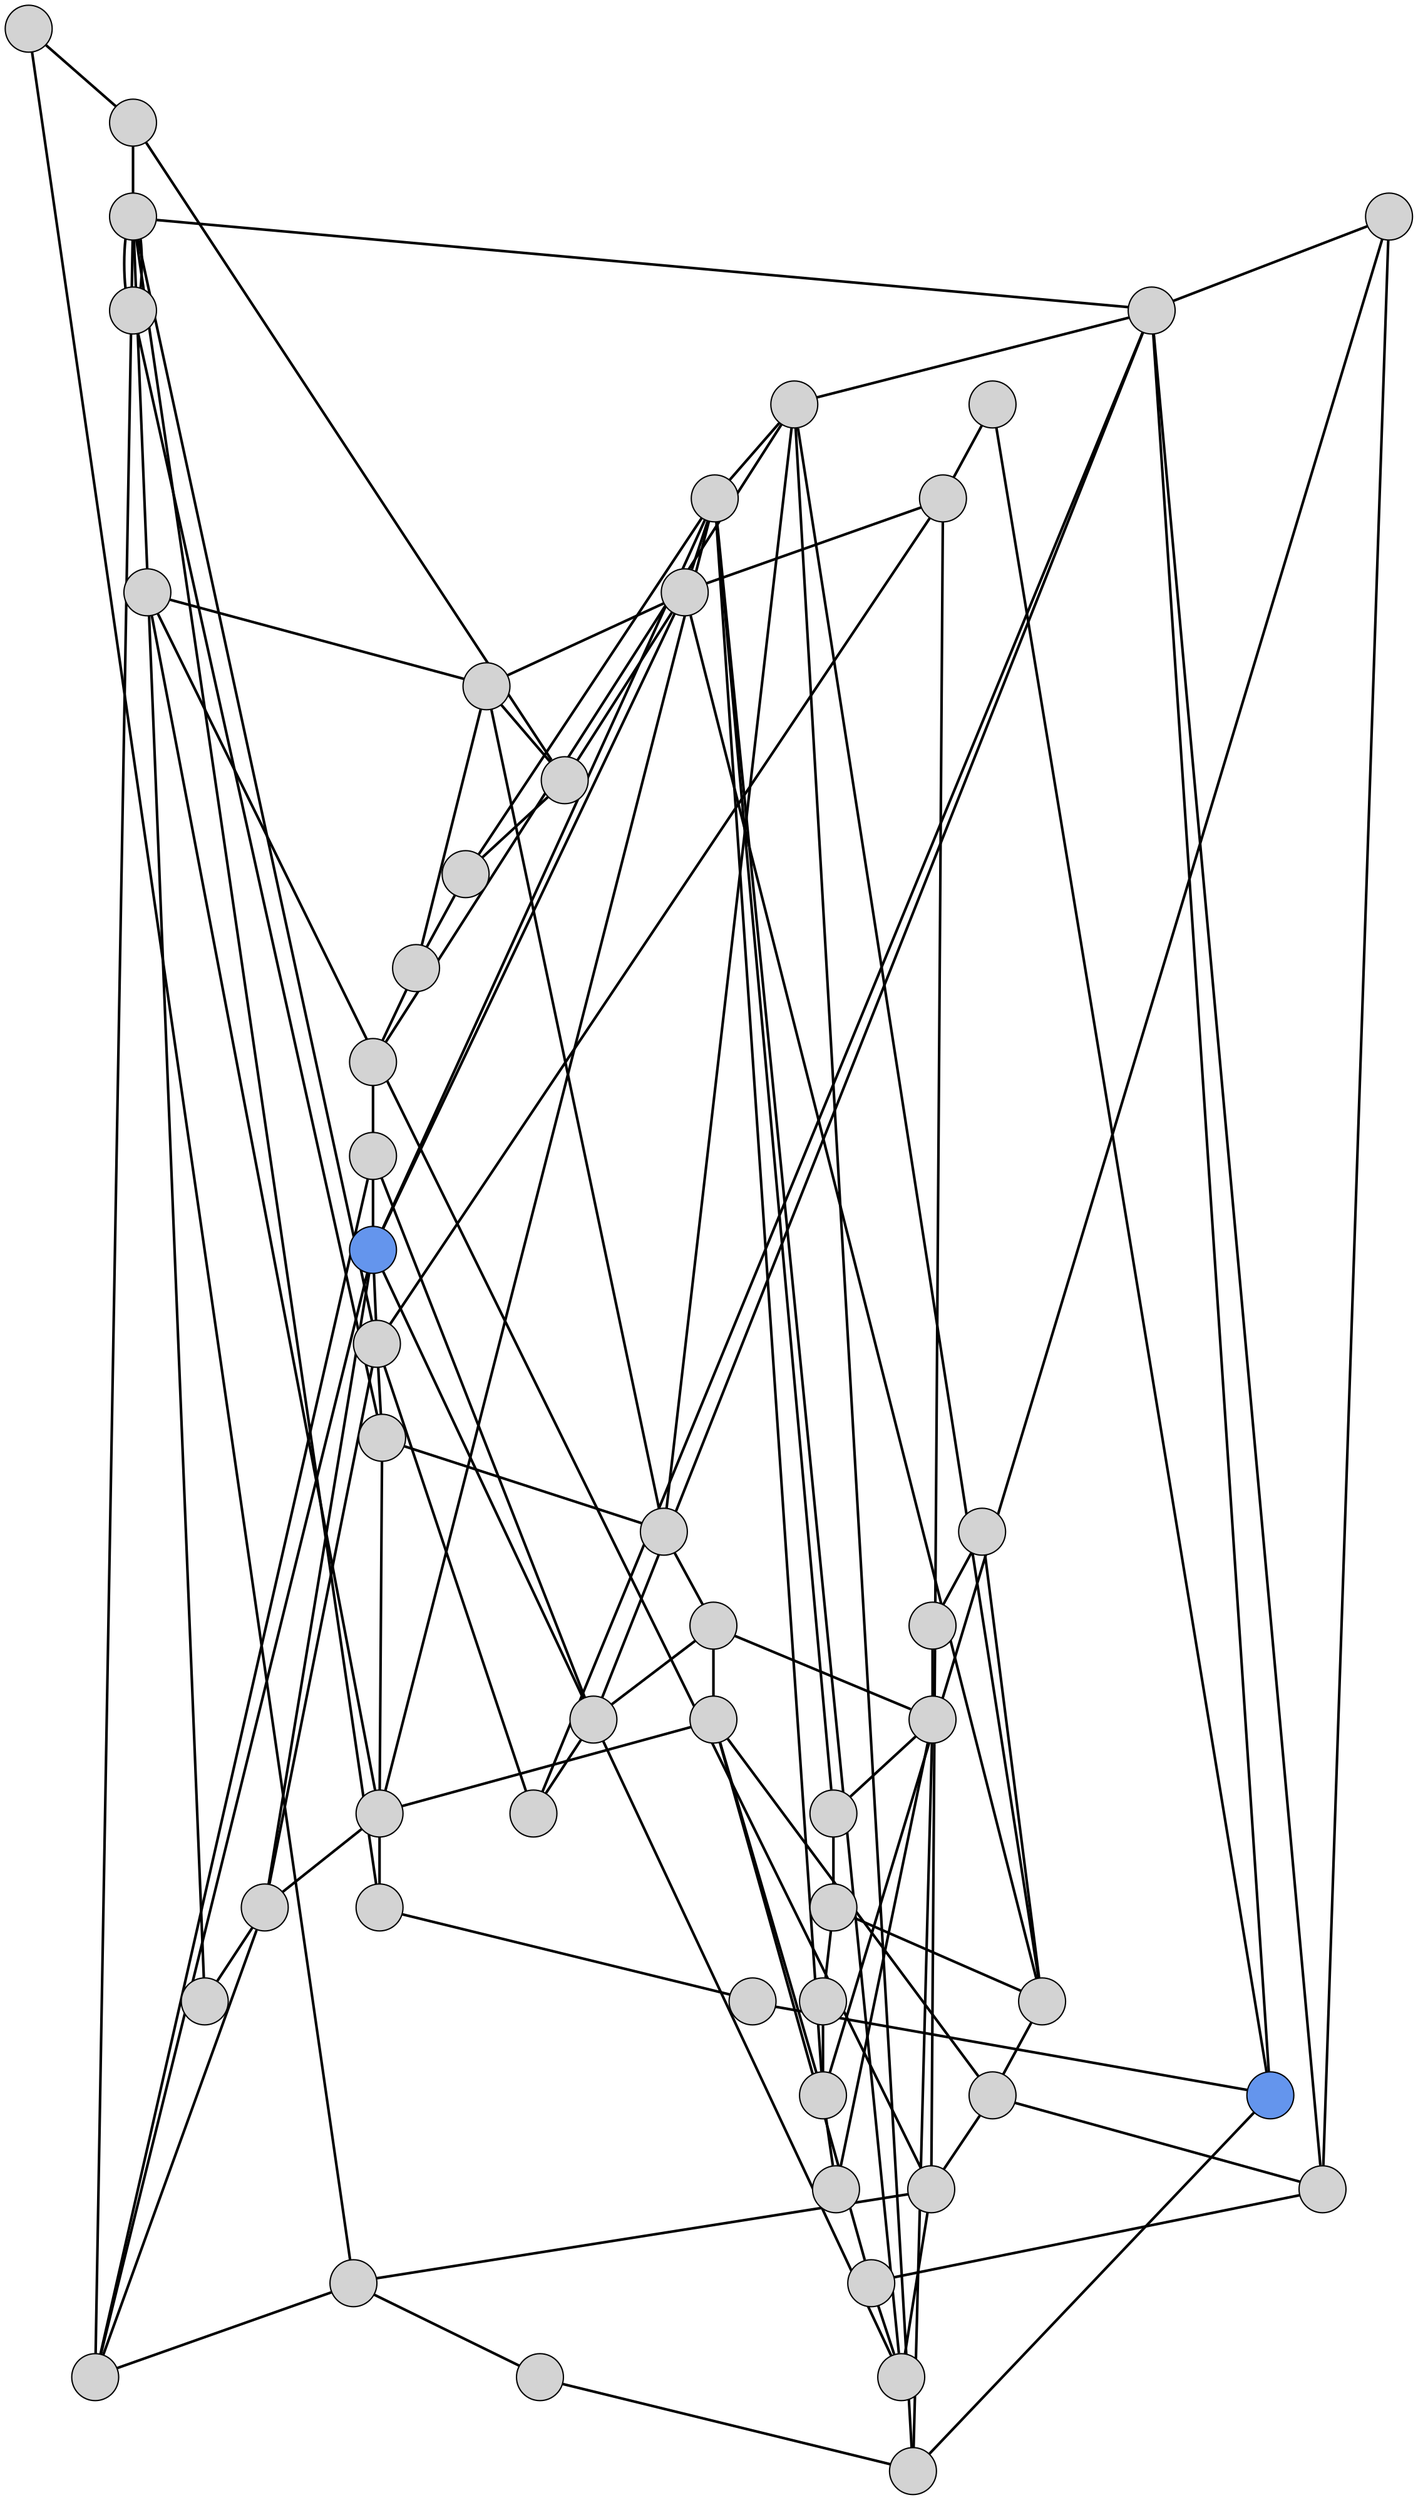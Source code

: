 graph G {
        graph [K=1,
                bb="0,0,1216,1042",
                outputorder=edgesfirst,
                splines=line
        ];
        node [fixedsize=true,
                fontname=Arial,        
                fontsize=10,
                label="\N",
                shape=circle,
                style=filled
        ];
        edge [arrowhead=none,
                penwidth=2
        ];
        1       [height=0.5,
                label="",
                pos="18.238,341.37!",
                width=0.5];
        30      [height=0.5,
                label="",
                pos="157.83,433.16!",
                width=0.5];
        40      [height=0.5,
                label="",
                pos="270.2,373.94!",
                width=0.5];
        24      [height=0.5,
                label="",
                pos="335.91,669.45!",
                width=0.5];
        44      [height=0.5,
                label="",
                pos="311.58,201.34!",
                width=0.5];
        47      [height=0.5,
                label="",
                pos="327.42,488.04!",
                width=0.5];
        22      [height=0.5,
                label="",
                pos="499.02,490.58!",
                width=0.5];
        8       [height=0.5,
                label="",
                pos="721.38,344.9!",
                width=0.5];
        46      [height=0.5,
                label="",
                pos="780.14,579.61!",
                width=0.5];
        16      [height=0.5,
                label="",
                pos="671.31,306.45!",
                width=0.5];
        39      [fillcolor=cornflowerblue,
                height=0.5,
                label="",
                pos="451.37,418.56!",
                width=0.5];
        50      [height=0.5,
                label="",
                pos="613.61,228.92!",
                width=0.5];
        32      [height=0.5,
                label="",
                pos="538.88,246.61!",
                width=0.5];
        10      [height=0.5,
                label="",
                pos="844.32,532.78!",
                width=0.5];
        25      [height=0.5,
                label="",
                pos="731.46,648.88!",
                width=0.5];
        19      [height=0.5,
                label="",
                pos="776.05,421.05!",
                width=0.5];
        33      [height=0.5,
                label="",
                pos="1035.7,422.09!",
                width=0.5];
        12      [height=0.5,
                label="",
                pos="645.81,596.55!",
                width=0.5];
        27      [height=0.5,
                label="",
                pos="623.16,771.92!",
                width=0.5];
        35      [height=0.5,
                label="",
                pos="520.9,564.51!",
                width=0.5];
        15      [height=0.5,
                label="",
                pos="946.83,382.4!",
                width=0.5];
        43      [height=0.5,
                label="",
                pos="733.35,262.99!",
                width=0.5];
        9       [height=0.5,
                label="",
                pos="930.2,251.82!",
                width=0.5];
        48      [height=0.5,
                label="",
                pos="1197.6,446!",
                width=0.5];
        36      [fillcolor=cornflowerblue,
                height=0.5,
                label="",
                pos="717.54,801.11!",
                width=0.5];
        17      [height=0.5,
                label="",
                pos="833.12,429.46!",
                width=0.5];
        21      [height=0.5,
                label="",
                pos="811.53,268.67!",
                width=0.5];
        13      [height=0.5,
                label="",
                pos="266.69,865.36!",
                width=0.5];
        38      [height=0.5,
                label="",
                pos="456.99,695.2!",
                width=0.5];
        29      [height=0.5,
                label="",
                pos="616.79,483.12!",
                width=0.5];
        49      [height=0.5,
                label="",
                pos="114.51,731.26!",
                width=0.5];
        14      [height=0.5,
                label="",
                pos="423.28,636.67!",
                width=0.5];
        18      [height=0.5,
                label="",
                pos="317.2,583.17!",
                width=0.5];
        37      [height=0.5,
                label="",
                pos="462.69,97.241!",
                width=0.5];
        34      [height=0.5,
                label="",
                pos="461.47,836.62!",
                width=0.5];
        2       [height=0.5,
                label="",
                pos="373.52,377.5!",
                width=0.5];
        42      [height=0.5,
                label="",
                pos="427,217.55!",
                width=0.5];
        11      [height=0.5,
                label="",
                pos="458.63,311.38!",
                width=0.5];
        26      [height=0.5,
                label="",
                pos="441.31,17.81!",
                width=0.5];
        41      [height=0.5,
                label="",
                pos="585.31,178.5!",
                width=0.5];
        31      [height=0.5,
                label="",
                pos="537.64,409.5!",
                width=0.5];
        28      [height=0.5,
                label="",
                pos="804.71,157.84!",
                width=0.5];
        3       [height=0.5,
                label="",
                pos="1057.1,46.122!",
                width=0.5];
        20      [height=0.5,
                label="",
                pos="1172.2,230.26!",
                width=0.5];
        6       [height=0.5,
                label="",
                pos="1056.7,134.17!",
                width=0.5];
        45      [height=0.5,
                label="",
                pos="1174.3,274.79!",
                width=0.5];
        4       [height=0.5,
                label="",
                pos="922.38,592.57!",
                width=0.5];
        23      [height=0.5,
                label="",
                pos="608.44,1024!",
                width=0.5];
        5       [height=0.5,
                label="",
                pos="522.9,779.65!",
                width=0.5];
        7       [height=0.5,
                label="",
                pos="453.33,538.68!",
                width=0.5];
        32 -- 28        [f=1];
        1 -- 30 [f=1];
        1 -- 40 [f=14];
        30 -- 24        [f=1];
        30 -- 44        [f=15];
        40 -- 47        [f=1];
        40 -- 22        [f=1];
        8 -- 46 [f=1];
        8 -- 16 [f=18];
        16 -- 39        [f=8];
        16 -- 50        [f=2];
        16 -- 32        [f=14];
        10 -- 25        [f=1];
        10 -- 19        [f=5];
        10 -- 33        [f=1];
        25 -- 12        [f=1];
        25 -- 27        [f=1];
        19 -- 35        [f=4];
        19 -- 15        [f=9];
        19 -- 43        [f=4];
        33 -- 46        [f=3];
        33 -- 9 [f=2];
        33 -- 48        [f=17];
        12 -- 8 [f=1];
        12 -- 36        [f=5];
        12 -- 17        [f=16];
        36 -- 46        [f=4];
        17 -- 21        [f=4];
        13 -- 38        [f=1];
        13 -- 24        [f=19];
        38 -- 29        [f=1];
        38 -- 35        [f=15];
        24 -- 12        [f=19];
        24 -- 13        [f=1];
        24 -- 49        [f=1];
        24 -- 47        [f=12];
        27 -- 12        [f=1];
        27 -- 14        [f=8];
        14 -- 38        [f=18];
        14 -- 24        [f=15];
        14 -- 18        [f=2];
        29 -- 8 [f=17];
        29 -- 10        [f=1];
        44 -- 37        [f=2];
        44 -- 32        [f=15];
        35 -- 16        [f=6];
        35 -- 18        [f=16];
        35 -- 34        [f=4];
        2 -- 35 [f=3];
        2 -- 42 [f=2];
        2 -- 11 [f=19];
        42 -- 29        [f=12];
        42 -- 44        [f=2];
        11 -- 40        [f=1];
        11 -- 50        [f=1];
        18 -- 49        [f=2];
        18 -- 47        [f=20];
        26 -- 42        [f=15];
        26 -- 41        [f=2];
        41 -- 8 [f=16];
        41 -- 31        [f=2];
        31 -- 25        [f=14];
        31 -- 47        [f=17];
        31 -- 39        [f=2];
        39 -- 47        [f=10];
        39 -- 14        [f=2];
        39 -- 18        [f=17];
        39 -- 50        [f=2];
        37 -- 16        [f=14];
        37 -- 26        [f=2];
        32 -- 42        [f=15];
        32 -- 39        [f=13];
        3 -- 20 [f=2];
        3 -- 28 [f=19];
        20 -- 33        [f=2];
        28 -- 8 [f=18];
        28 -- 43        [f=1];
        6 -- 28 [f=10];
        6 -- 45 [f=2];
        45 -- 15        [f=2];
        9 -- 16 [f=1];
        9 -- 6  [f=2];
        15 -- 16        [f=2];
        15 -- 48        [f=2];
        4 -- 12 [f=16];
        4 -- 17 [f=4];
        4 -- 15 [f=6];
        21 -- 19        [f=4];
        21 -- 50        [f=4];
        43 -- 17        [f=19];
        43 -- 11        [f=1];
        23 -- 36        [f=4];
        34 -- 24        [f=11];
        34 -- 23        [f=4];
        5 -- 36 [f=6];
        5 -- 7  [f=1];
        7 -- 14 [f=17];
        7 -- 11 [f=2];
        7 -- 32 [f=1];
        22 -- 46        [f=1];
}